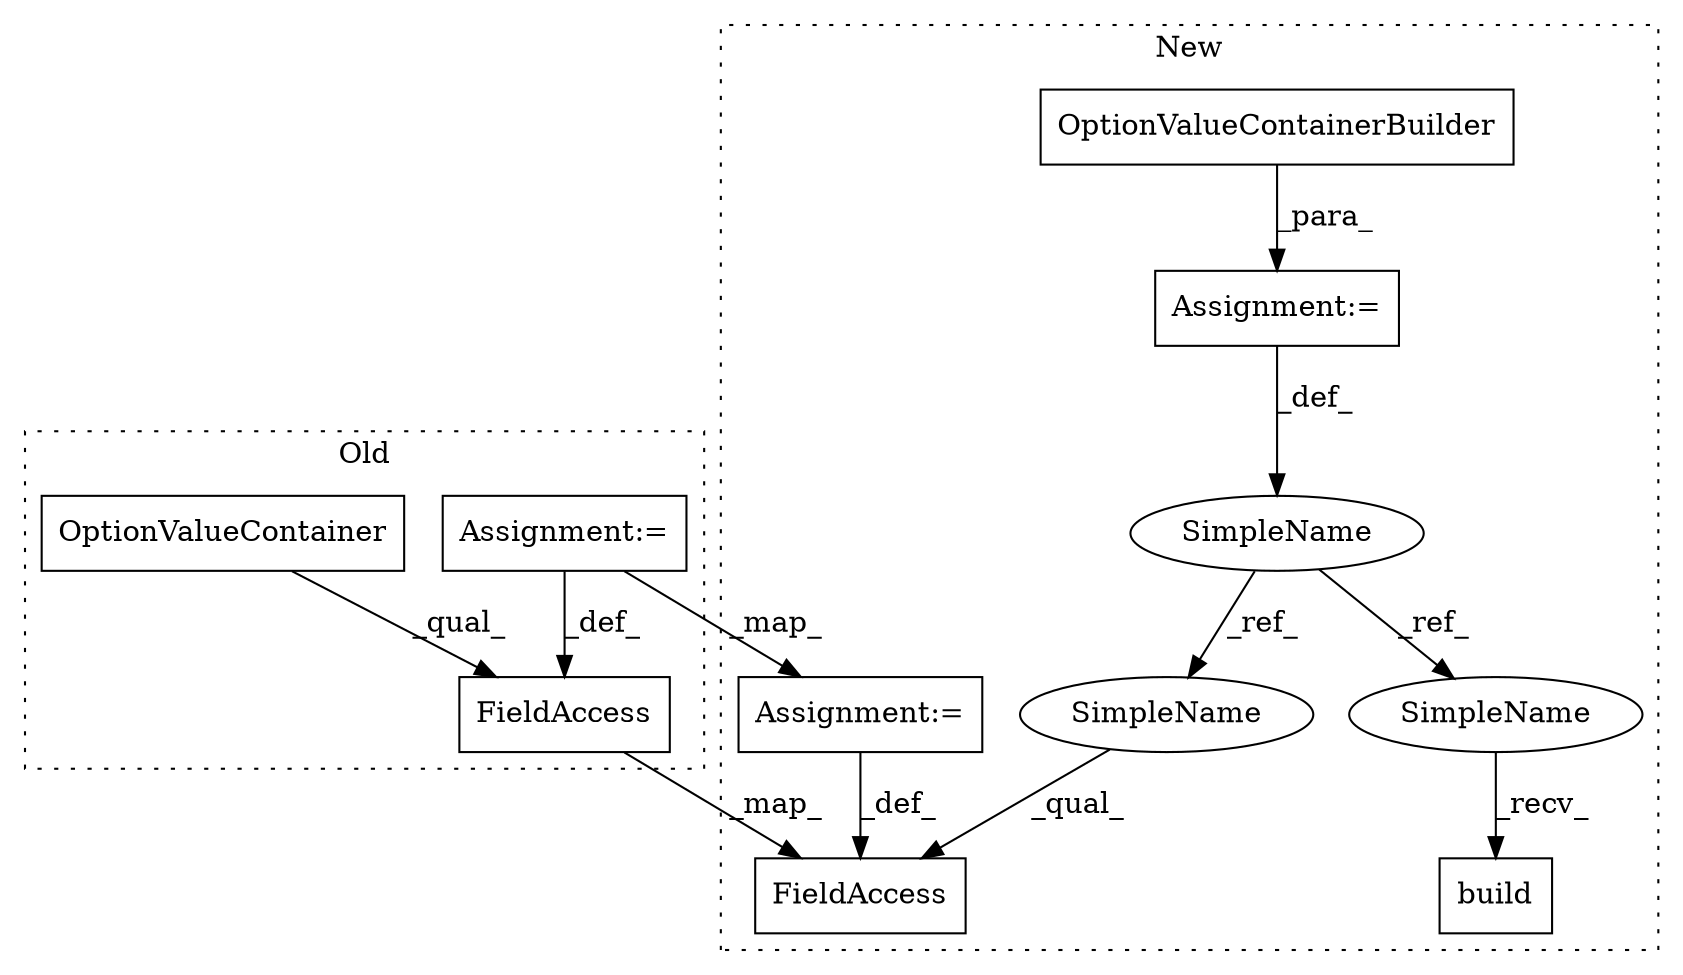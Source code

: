 digraph G {
subgraph cluster0 {
1 [label="OptionValueContainer" a="32" s="586" l="22" shape="box"];
7 [label="FieldAccess" a="22" s="614" l="5" shape="box"];
8 [label="Assignment:=" a="7" s="619" l="1" shape="box"];
label = "Old";
style="dotted";
}
subgraph cluster1 {
2 [label="OptionValueContainerBuilder" a="32" s="632" l="29" shape="box"];
3 [label="build" a="32" s="858" l="7" shape="box"];
4 [label="Assignment:=" a="7" s="631" l="1" shape="box"];
5 [label="SimpleName" a="42" s="629" l="2" shape="ellipse"];
6 [label="FieldAccess" a="22" s="667" l="6" shape="box"];
9 [label="Assignment:=" a="7" s="673" l="1" shape="box"];
10 [label="SimpleName" a="42" s="855" l="2" shape="ellipse"];
11 [label="SimpleName" a="42" s="667" l="2" shape="ellipse"];
label = "New";
style="dotted";
}
1 -> 7 [label="_qual_"];
2 -> 4 [label="_para_"];
4 -> 5 [label="_def_"];
5 -> 11 [label="_ref_"];
5 -> 10 [label="_ref_"];
7 -> 6 [label="_map_"];
8 -> 7 [label="_def_"];
8 -> 9 [label="_map_"];
9 -> 6 [label="_def_"];
10 -> 3 [label="_recv_"];
11 -> 6 [label="_qual_"];
}